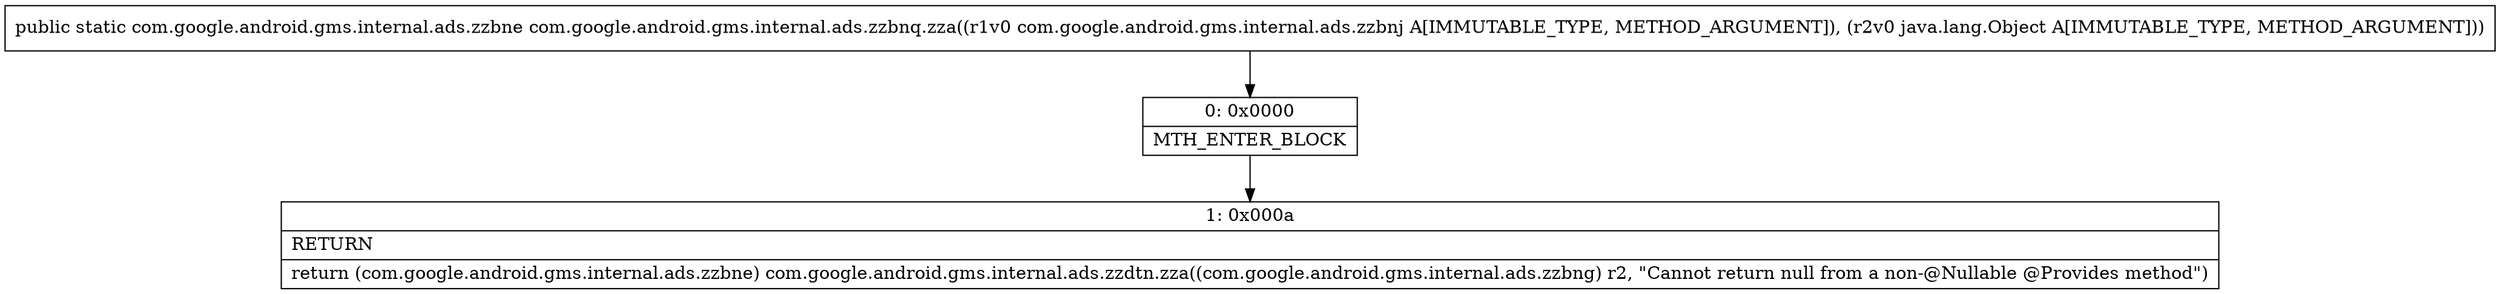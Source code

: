 digraph "CFG forcom.google.android.gms.internal.ads.zzbnq.zza(Lcom\/google\/android\/gms\/internal\/ads\/zzbnj;Ljava\/lang\/Object;)Lcom\/google\/android\/gms\/internal\/ads\/zzbne;" {
Node_0 [shape=record,label="{0\:\ 0x0000|MTH_ENTER_BLOCK\l}"];
Node_1 [shape=record,label="{1\:\ 0x000a|RETURN\l|return (com.google.android.gms.internal.ads.zzbne) com.google.android.gms.internal.ads.zzdtn.zza((com.google.android.gms.internal.ads.zzbng) r2, \"Cannot return null from a non\-@Nullable @Provides method\")\l}"];
MethodNode[shape=record,label="{public static com.google.android.gms.internal.ads.zzbne com.google.android.gms.internal.ads.zzbnq.zza((r1v0 com.google.android.gms.internal.ads.zzbnj A[IMMUTABLE_TYPE, METHOD_ARGUMENT]), (r2v0 java.lang.Object A[IMMUTABLE_TYPE, METHOD_ARGUMENT])) }"];
MethodNode -> Node_0;
Node_0 -> Node_1;
}

